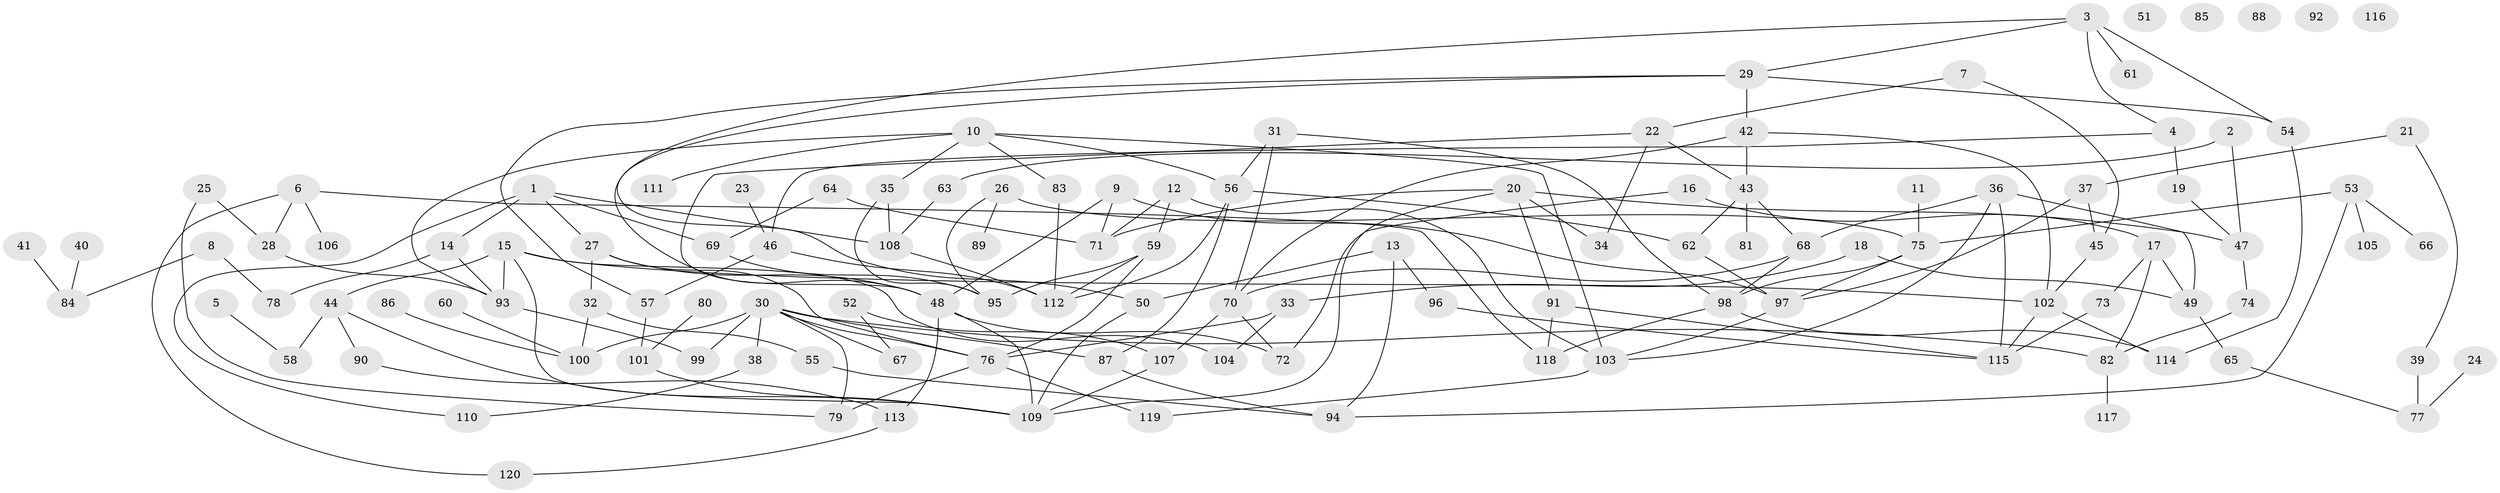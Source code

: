 // Generated by graph-tools (version 1.1) at 2025/13/03/09/25 04:13:10]
// undirected, 120 vertices, 176 edges
graph export_dot {
graph [start="1"]
  node [color=gray90,style=filled];
  1;
  2;
  3;
  4;
  5;
  6;
  7;
  8;
  9;
  10;
  11;
  12;
  13;
  14;
  15;
  16;
  17;
  18;
  19;
  20;
  21;
  22;
  23;
  24;
  25;
  26;
  27;
  28;
  29;
  30;
  31;
  32;
  33;
  34;
  35;
  36;
  37;
  38;
  39;
  40;
  41;
  42;
  43;
  44;
  45;
  46;
  47;
  48;
  49;
  50;
  51;
  52;
  53;
  54;
  55;
  56;
  57;
  58;
  59;
  60;
  61;
  62;
  63;
  64;
  65;
  66;
  67;
  68;
  69;
  70;
  71;
  72;
  73;
  74;
  75;
  76;
  77;
  78;
  79;
  80;
  81;
  82;
  83;
  84;
  85;
  86;
  87;
  88;
  89;
  90;
  91;
  92;
  93;
  94;
  95;
  96;
  97;
  98;
  99;
  100;
  101;
  102;
  103;
  104;
  105;
  106;
  107;
  108;
  109;
  110;
  111;
  112;
  113;
  114;
  115;
  116;
  117;
  118;
  119;
  120;
  1 -- 14;
  1 -- 27;
  1 -- 69;
  1 -- 108;
  1 -- 110;
  2 -- 47;
  2 -- 63;
  3 -- 4;
  3 -- 29;
  3 -- 50;
  3 -- 54;
  3 -- 61;
  4 -- 19;
  4 -- 46;
  5 -- 58;
  6 -- 28;
  6 -- 106;
  6 -- 118;
  6 -- 120;
  7 -- 22;
  7 -- 45;
  8 -- 78;
  8 -- 84;
  9 -- 48;
  9 -- 71;
  9 -- 97;
  10 -- 35;
  10 -- 56;
  10 -- 83;
  10 -- 93;
  10 -- 103;
  10 -- 111;
  11 -- 75;
  12 -- 59;
  12 -- 71;
  12 -- 103;
  13 -- 50;
  13 -- 94;
  13 -- 96;
  14 -- 78;
  14 -- 93;
  15 -- 44;
  15 -- 93;
  15 -- 102;
  15 -- 104;
  15 -- 109;
  16 -- 17;
  16 -- 72;
  17 -- 49;
  17 -- 73;
  17 -- 82;
  18 -- 33;
  18 -- 49;
  19 -- 47;
  20 -- 34;
  20 -- 47;
  20 -- 71;
  20 -- 91;
  20 -- 109;
  21 -- 37;
  21 -- 39;
  22 -- 34;
  22 -- 43;
  22 -- 48;
  23 -- 46;
  24 -- 77;
  25 -- 28;
  25 -- 79;
  26 -- 75;
  26 -- 89;
  26 -- 95;
  27 -- 32;
  27 -- 48;
  27 -- 76;
  28 -- 93;
  29 -- 42;
  29 -- 48;
  29 -- 54;
  29 -- 57;
  30 -- 38;
  30 -- 67;
  30 -- 76;
  30 -- 79;
  30 -- 82;
  30 -- 87;
  30 -- 99;
  30 -- 100;
  31 -- 56;
  31 -- 70;
  31 -- 98;
  32 -- 55;
  32 -- 100;
  33 -- 76;
  33 -- 104;
  35 -- 95;
  35 -- 108;
  36 -- 49;
  36 -- 68;
  36 -- 103;
  36 -- 115;
  37 -- 45;
  37 -- 97;
  38 -- 110;
  39 -- 77;
  40 -- 84;
  41 -- 84;
  42 -- 43;
  42 -- 70;
  42 -- 102;
  43 -- 62;
  43 -- 68;
  43 -- 81;
  44 -- 58;
  44 -- 90;
  44 -- 109;
  45 -- 102;
  46 -- 57;
  46 -- 112;
  47 -- 74;
  48 -- 72;
  48 -- 109;
  48 -- 113;
  49 -- 65;
  50 -- 109;
  52 -- 67;
  52 -- 107;
  53 -- 66;
  53 -- 75;
  53 -- 94;
  53 -- 105;
  54 -- 114;
  55 -- 94;
  56 -- 62;
  56 -- 87;
  56 -- 112;
  57 -- 101;
  59 -- 76;
  59 -- 95;
  59 -- 112;
  60 -- 100;
  62 -- 97;
  63 -- 108;
  64 -- 69;
  64 -- 71;
  65 -- 77;
  68 -- 70;
  68 -- 98;
  69 -- 95;
  70 -- 72;
  70 -- 107;
  73 -- 115;
  74 -- 82;
  75 -- 97;
  75 -- 98;
  76 -- 79;
  76 -- 119;
  80 -- 101;
  82 -- 117;
  83 -- 112;
  86 -- 100;
  87 -- 94;
  90 -- 113;
  91 -- 115;
  91 -- 118;
  93 -- 99;
  96 -- 115;
  97 -- 103;
  98 -- 114;
  98 -- 118;
  101 -- 109;
  102 -- 114;
  102 -- 115;
  103 -- 119;
  107 -- 109;
  108 -- 112;
  113 -- 120;
}
